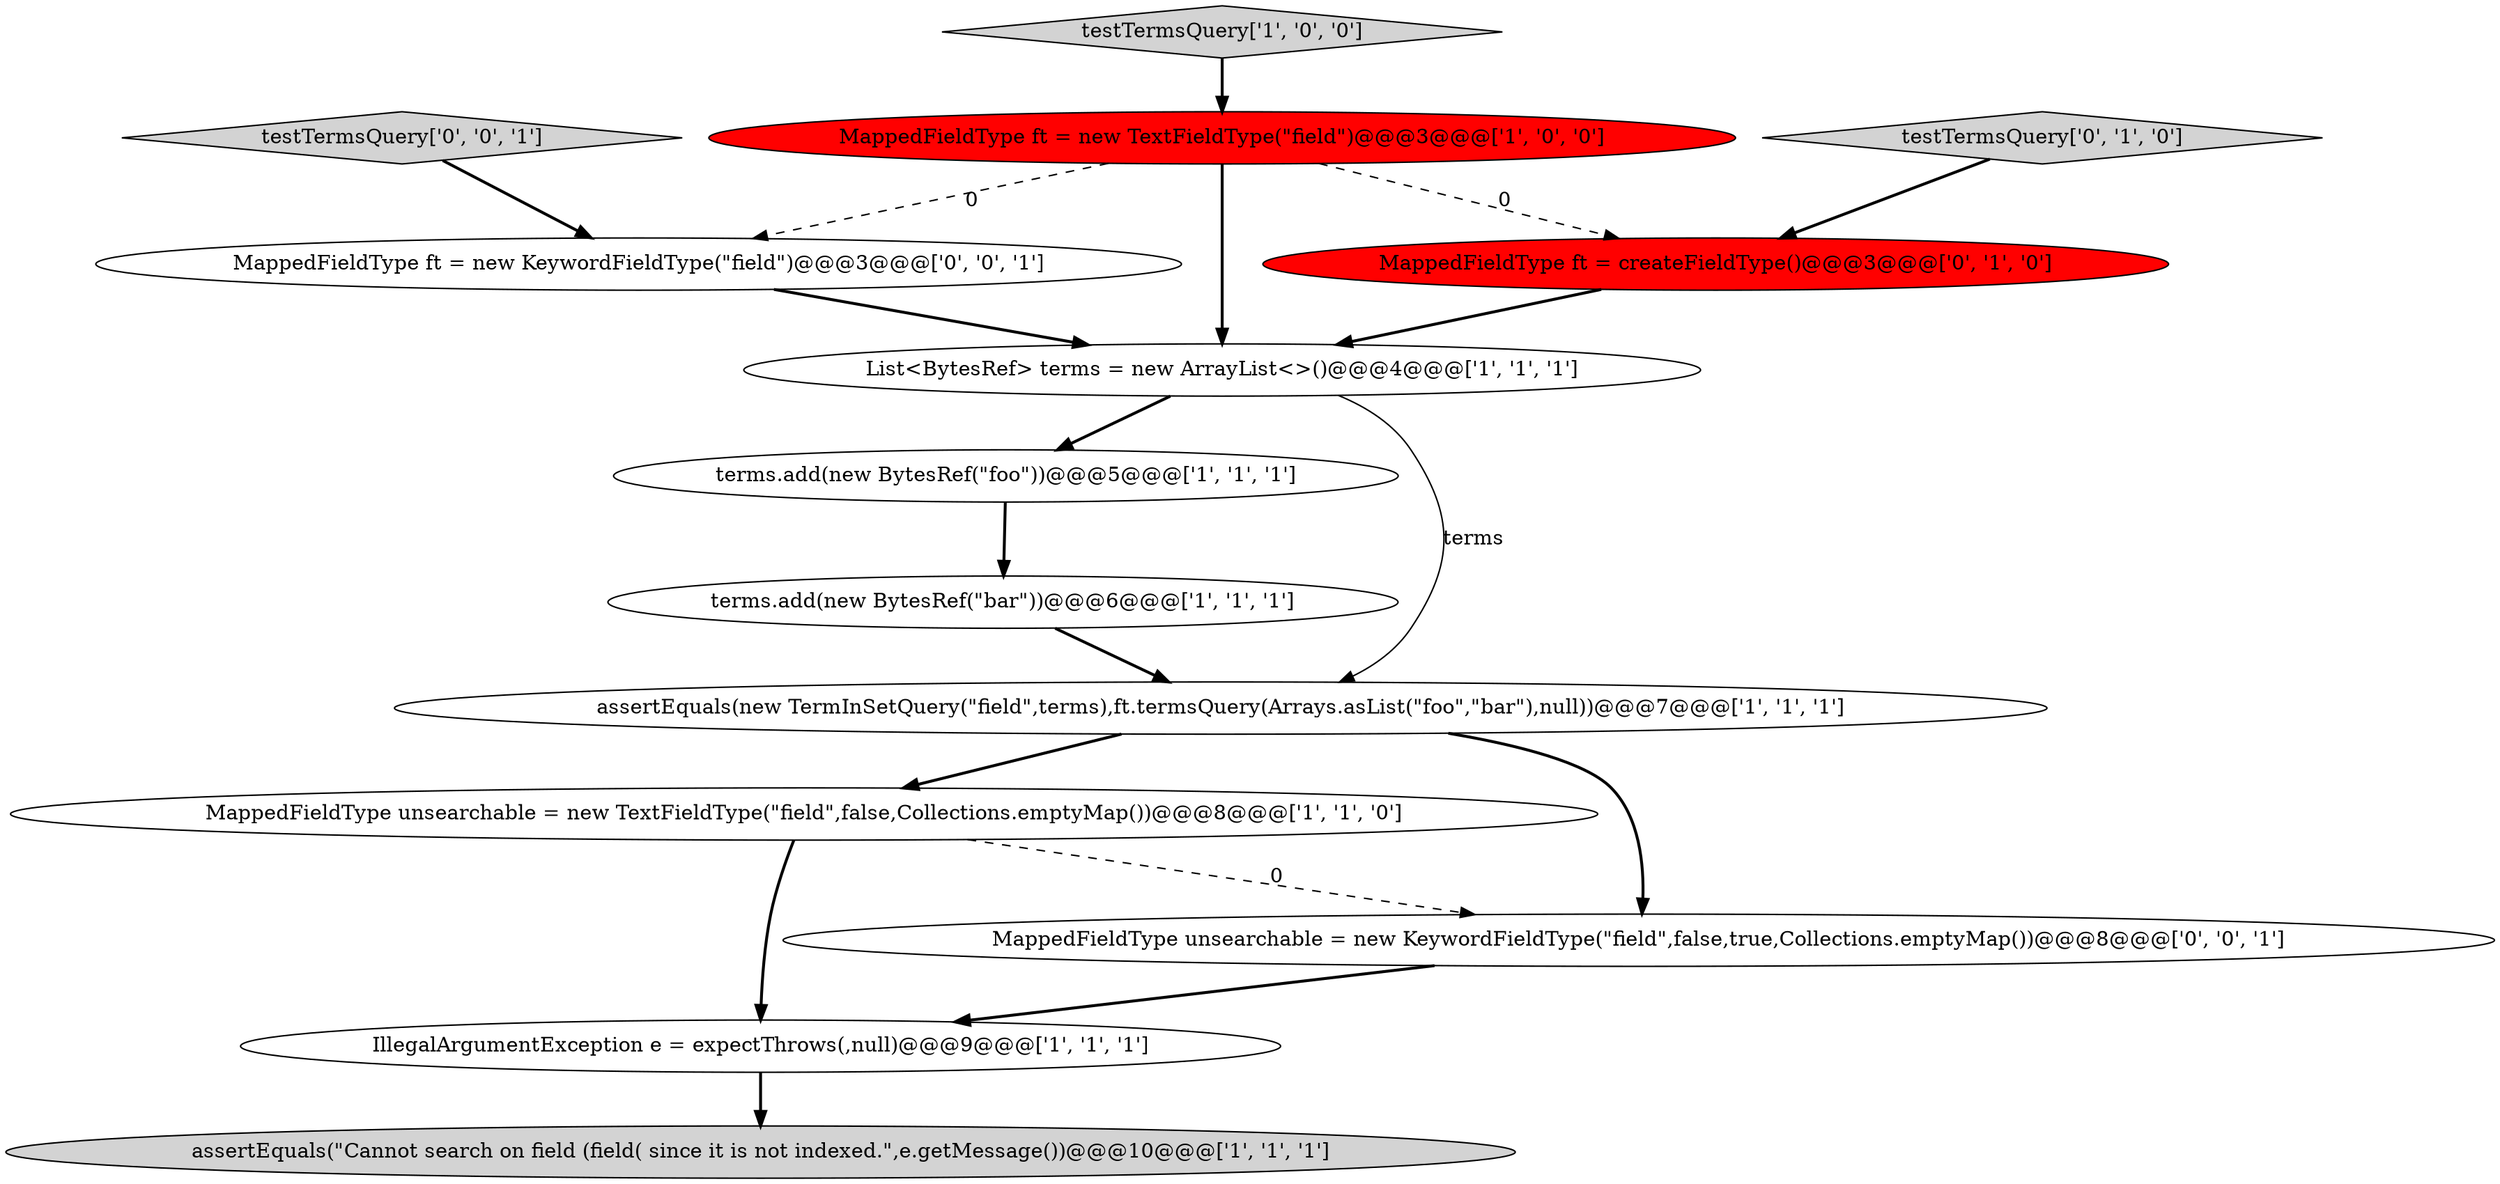 digraph {
3 [style = filled, label = "MappedFieldType unsearchable = new TextFieldType(\"field\",false,Collections.emptyMap())@@@8@@@['1', '1', '0']", fillcolor = white, shape = ellipse image = "AAA0AAABBB1BBB"];
10 [style = filled, label = "testTermsQuery['0', '1', '0']", fillcolor = lightgray, shape = diamond image = "AAA0AAABBB2BBB"];
13 [style = filled, label = "testTermsQuery['0', '0', '1']", fillcolor = lightgray, shape = diamond image = "AAA0AAABBB3BBB"];
0 [style = filled, label = "assertEquals(\"Cannot search on field (field( since it is not indexed.\",e.getMessage())@@@10@@@['1', '1', '1']", fillcolor = lightgray, shape = ellipse image = "AAA0AAABBB1BBB"];
5 [style = filled, label = "testTermsQuery['1', '0', '0']", fillcolor = lightgray, shape = diamond image = "AAA0AAABBB1BBB"];
2 [style = filled, label = "terms.add(new BytesRef(\"bar\"))@@@6@@@['1', '1', '1']", fillcolor = white, shape = ellipse image = "AAA0AAABBB1BBB"];
6 [style = filled, label = "terms.add(new BytesRef(\"foo\"))@@@5@@@['1', '1', '1']", fillcolor = white, shape = ellipse image = "AAA0AAABBB1BBB"];
8 [style = filled, label = "assertEquals(new TermInSetQuery(\"field\",terms),ft.termsQuery(Arrays.asList(\"foo\",\"bar\"),null))@@@7@@@['1', '1', '1']", fillcolor = white, shape = ellipse image = "AAA0AAABBB1BBB"];
4 [style = filled, label = "MappedFieldType ft = new TextFieldType(\"field\")@@@3@@@['1', '0', '0']", fillcolor = red, shape = ellipse image = "AAA1AAABBB1BBB"];
11 [style = filled, label = "MappedFieldType ft = new KeywordFieldType(\"field\")@@@3@@@['0', '0', '1']", fillcolor = white, shape = ellipse image = "AAA0AAABBB3BBB"];
1 [style = filled, label = "IllegalArgumentException e = expectThrows(,null)@@@9@@@['1', '1', '1']", fillcolor = white, shape = ellipse image = "AAA0AAABBB1BBB"];
7 [style = filled, label = "List<BytesRef> terms = new ArrayList<>()@@@4@@@['1', '1', '1']", fillcolor = white, shape = ellipse image = "AAA0AAABBB1BBB"];
9 [style = filled, label = "MappedFieldType ft = createFieldType()@@@3@@@['0', '1', '0']", fillcolor = red, shape = ellipse image = "AAA1AAABBB2BBB"];
12 [style = filled, label = "MappedFieldType unsearchable = new KeywordFieldType(\"field\",false,true,Collections.emptyMap())@@@8@@@['0', '0', '1']", fillcolor = white, shape = ellipse image = "AAA0AAABBB3BBB"];
4->9 [style = dashed, label="0"];
10->9 [style = bold, label=""];
11->7 [style = bold, label=""];
7->8 [style = solid, label="terms"];
1->0 [style = bold, label=""];
4->11 [style = dashed, label="0"];
3->12 [style = dashed, label="0"];
3->1 [style = bold, label=""];
9->7 [style = bold, label=""];
12->1 [style = bold, label=""];
13->11 [style = bold, label=""];
8->12 [style = bold, label=""];
4->7 [style = bold, label=""];
5->4 [style = bold, label=""];
7->6 [style = bold, label=""];
2->8 [style = bold, label=""];
8->3 [style = bold, label=""];
6->2 [style = bold, label=""];
}
